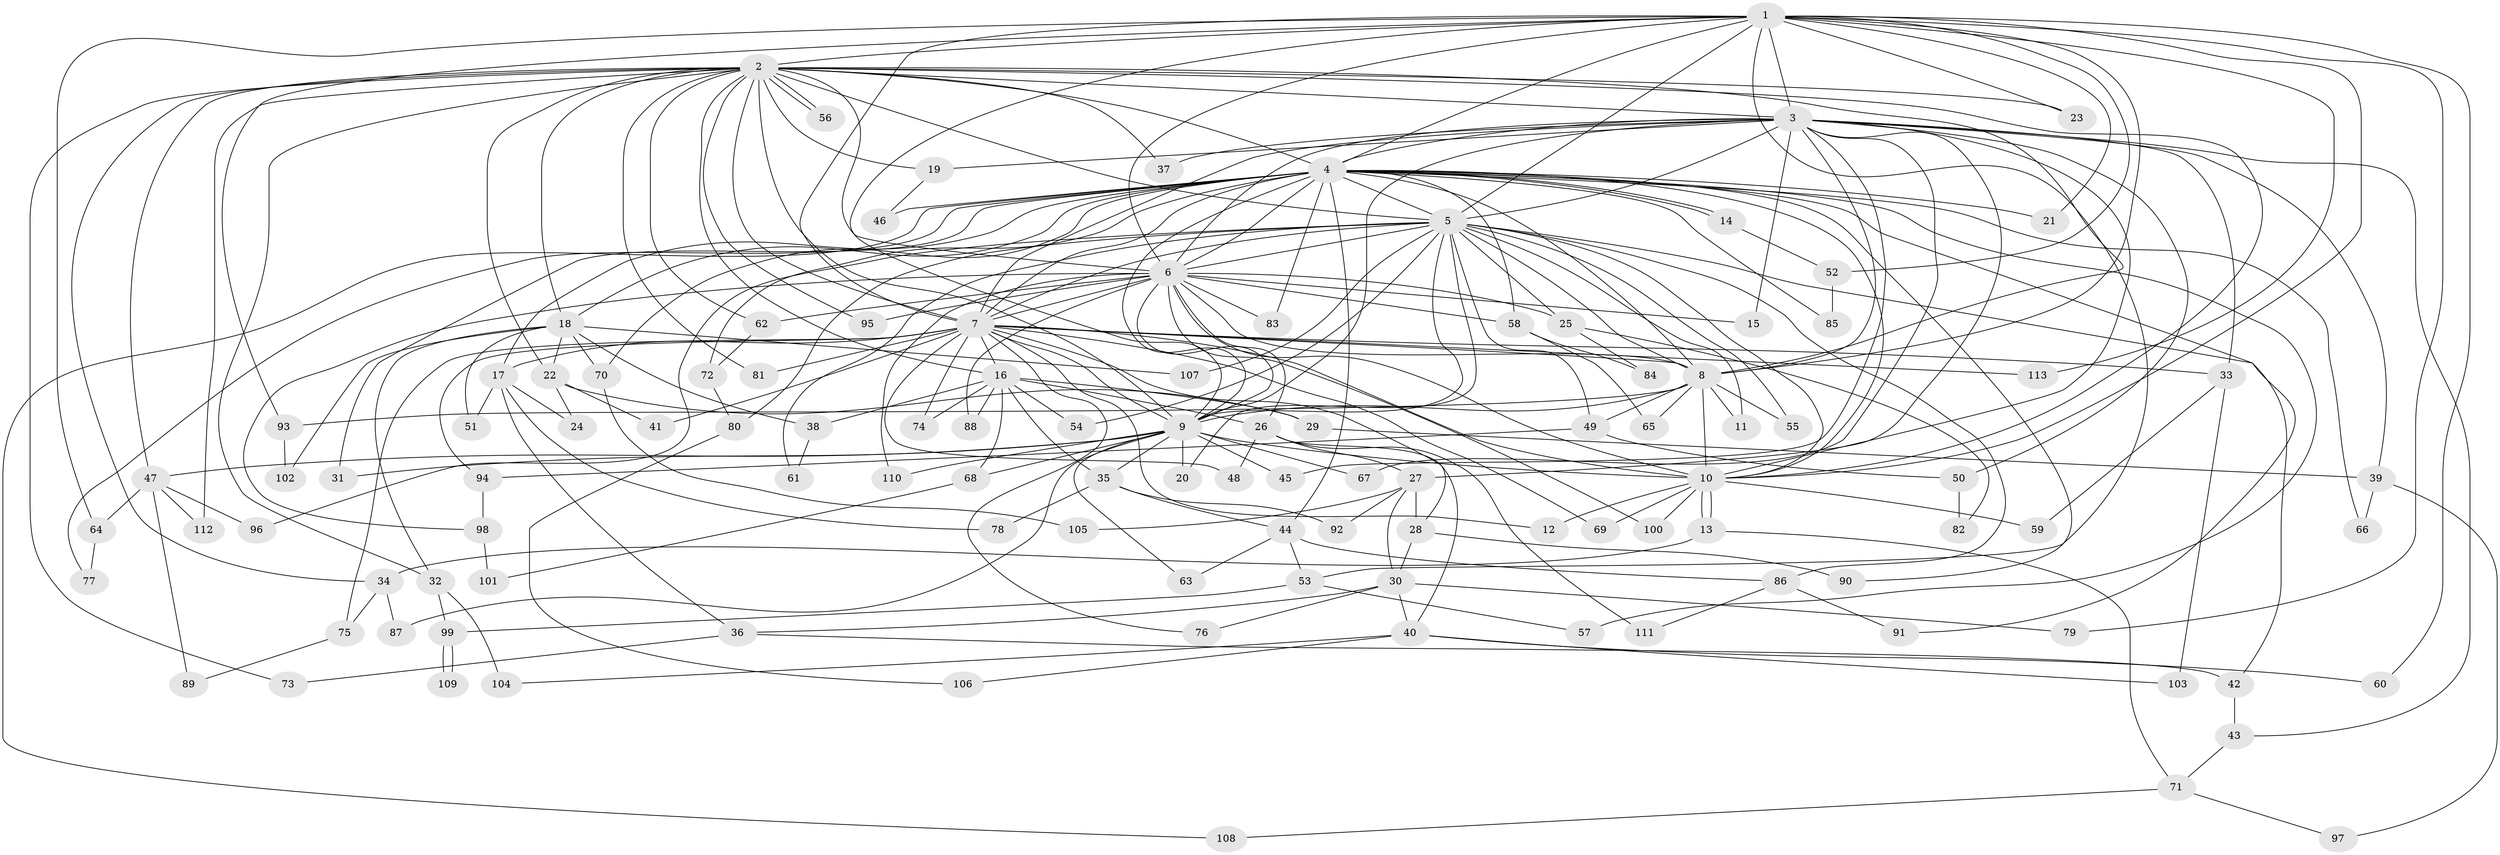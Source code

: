 // Generated by graph-tools (version 1.1) at 2025/44/03/09/25 04:44:22]
// undirected, 113 vertices, 251 edges
graph export_dot {
graph [start="1"]
  node [color=gray90,style=filled];
  1;
  2;
  3;
  4;
  5;
  6;
  7;
  8;
  9;
  10;
  11;
  12;
  13;
  14;
  15;
  16;
  17;
  18;
  19;
  20;
  21;
  22;
  23;
  24;
  25;
  26;
  27;
  28;
  29;
  30;
  31;
  32;
  33;
  34;
  35;
  36;
  37;
  38;
  39;
  40;
  41;
  42;
  43;
  44;
  45;
  46;
  47;
  48;
  49;
  50;
  51;
  52;
  53;
  54;
  55;
  56;
  57;
  58;
  59;
  60;
  61;
  62;
  63;
  64;
  65;
  66;
  67;
  68;
  69;
  70;
  71;
  72;
  73;
  74;
  75;
  76;
  77;
  78;
  79;
  80;
  81;
  82;
  83;
  84;
  85;
  86;
  87;
  88;
  89;
  90;
  91;
  92;
  93;
  94;
  95;
  96;
  97;
  98;
  99;
  100;
  101;
  102;
  103;
  104;
  105;
  106;
  107;
  108;
  109;
  110;
  111;
  112;
  113;
  1 -- 2;
  1 -- 3;
  1 -- 4;
  1 -- 5;
  1 -- 6;
  1 -- 7;
  1 -- 8;
  1 -- 9;
  1 -- 10;
  1 -- 21;
  1 -- 23;
  1 -- 52;
  1 -- 53;
  1 -- 60;
  1 -- 64;
  1 -- 79;
  1 -- 93;
  1 -- 113;
  2 -- 3;
  2 -- 4;
  2 -- 5;
  2 -- 6;
  2 -- 7;
  2 -- 8;
  2 -- 9;
  2 -- 10;
  2 -- 16;
  2 -- 18;
  2 -- 19;
  2 -- 22;
  2 -- 23;
  2 -- 32;
  2 -- 34;
  2 -- 37;
  2 -- 47;
  2 -- 56;
  2 -- 56;
  2 -- 62;
  2 -- 73;
  2 -- 81;
  2 -- 95;
  2 -- 112;
  3 -- 4;
  3 -- 5;
  3 -- 6;
  3 -- 7;
  3 -- 8;
  3 -- 9;
  3 -- 10;
  3 -- 15;
  3 -- 19;
  3 -- 27;
  3 -- 33;
  3 -- 37;
  3 -- 39;
  3 -- 43;
  3 -- 45;
  3 -- 50;
  3 -- 67;
  4 -- 5;
  4 -- 6;
  4 -- 7;
  4 -- 8;
  4 -- 9;
  4 -- 10;
  4 -- 14;
  4 -- 14;
  4 -- 17;
  4 -- 18;
  4 -- 21;
  4 -- 31;
  4 -- 44;
  4 -- 46;
  4 -- 57;
  4 -- 58;
  4 -- 66;
  4 -- 70;
  4 -- 72;
  4 -- 77;
  4 -- 83;
  4 -- 85;
  4 -- 90;
  4 -- 91;
  4 -- 108;
  5 -- 6;
  5 -- 7;
  5 -- 8;
  5 -- 9;
  5 -- 10;
  5 -- 11;
  5 -- 20;
  5 -- 25;
  5 -- 42;
  5 -- 49;
  5 -- 54;
  5 -- 55;
  5 -- 61;
  5 -- 80;
  5 -- 86;
  5 -- 96;
  5 -- 107;
  6 -- 7;
  6 -- 8;
  6 -- 9;
  6 -- 10;
  6 -- 15;
  6 -- 25;
  6 -- 26;
  6 -- 58;
  6 -- 62;
  6 -- 83;
  6 -- 88;
  6 -- 95;
  6 -- 98;
  6 -- 100;
  6 -- 110;
  7 -- 8;
  7 -- 9;
  7 -- 10;
  7 -- 12;
  7 -- 16;
  7 -- 17;
  7 -- 28;
  7 -- 33;
  7 -- 41;
  7 -- 48;
  7 -- 69;
  7 -- 74;
  7 -- 75;
  7 -- 76;
  7 -- 81;
  7 -- 94;
  7 -- 113;
  8 -- 9;
  8 -- 10;
  8 -- 11;
  8 -- 49;
  8 -- 55;
  8 -- 65;
  8 -- 93;
  9 -- 10;
  9 -- 20;
  9 -- 31;
  9 -- 35;
  9 -- 45;
  9 -- 47;
  9 -- 63;
  9 -- 67;
  9 -- 68;
  9 -- 87;
  9 -- 110;
  10 -- 12;
  10 -- 13;
  10 -- 13;
  10 -- 59;
  10 -- 69;
  10 -- 100;
  13 -- 34;
  13 -- 71;
  14 -- 52;
  16 -- 26;
  16 -- 29;
  16 -- 35;
  16 -- 38;
  16 -- 54;
  16 -- 68;
  16 -- 74;
  16 -- 88;
  17 -- 24;
  17 -- 36;
  17 -- 51;
  17 -- 78;
  18 -- 22;
  18 -- 32;
  18 -- 38;
  18 -- 51;
  18 -- 70;
  18 -- 102;
  18 -- 107;
  19 -- 46;
  22 -- 24;
  22 -- 29;
  22 -- 41;
  25 -- 82;
  25 -- 84;
  26 -- 27;
  26 -- 40;
  26 -- 48;
  26 -- 111;
  27 -- 28;
  27 -- 30;
  27 -- 92;
  27 -- 105;
  28 -- 30;
  28 -- 90;
  29 -- 39;
  30 -- 36;
  30 -- 40;
  30 -- 76;
  30 -- 79;
  32 -- 99;
  32 -- 104;
  33 -- 59;
  33 -- 103;
  34 -- 75;
  34 -- 87;
  35 -- 44;
  35 -- 78;
  35 -- 92;
  36 -- 42;
  36 -- 73;
  38 -- 61;
  39 -- 66;
  39 -- 97;
  40 -- 60;
  40 -- 103;
  40 -- 104;
  40 -- 106;
  42 -- 43;
  43 -- 71;
  44 -- 53;
  44 -- 63;
  44 -- 86;
  47 -- 64;
  47 -- 89;
  47 -- 96;
  47 -- 112;
  49 -- 50;
  49 -- 94;
  50 -- 82;
  52 -- 85;
  53 -- 57;
  53 -- 99;
  58 -- 65;
  58 -- 84;
  62 -- 72;
  64 -- 77;
  68 -- 101;
  70 -- 105;
  71 -- 97;
  71 -- 108;
  72 -- 80;
  75 -- 89;
  80 -- 106;
  86 -- 91;
  86 -- 111;
  93 -- 102;
  94 -- 98;
  98 -- 101;
  99 -- 109;
  99 -- 109;
}
